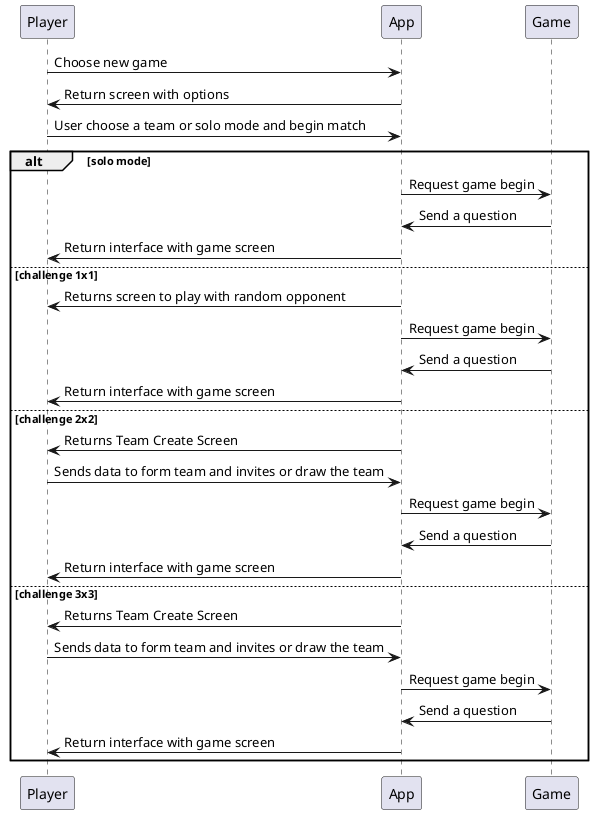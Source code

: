 @startuml NFD_Game

Player -> App : Choose new game
Player <- App : Return screen with options
Player -> App : User choose a team or solo mode and begin match

alt solo mode
    App -> Game : Request game begin
    App <- Game : Send a question
    Player <- App : Return interface with game screen

else challenge 1x1
    App -> Player : Returns screen to play with random opponent
    App -> Game : Request game begin
    App <- Game : Send a question
    Player <- App : Return interface with game screen
    
else challenge 2x2
    App -> Player : Returns Team Create Screen
    Player -> App: Sends data to form team and invites or draw the team
    App -> Game : Request game begin
    App <- Game : Send a question
    Player <- App : Return interface with game screen
    
else challenge 3x3
    App -> Player : Returns Team Create Screen
    Player -> App: Sends data to form team and invites or draw the team
    App -> Game : Request game begin
    App <- Game : Send a question
    Player <- App : Return interface with game screen
    

end

@enduml
